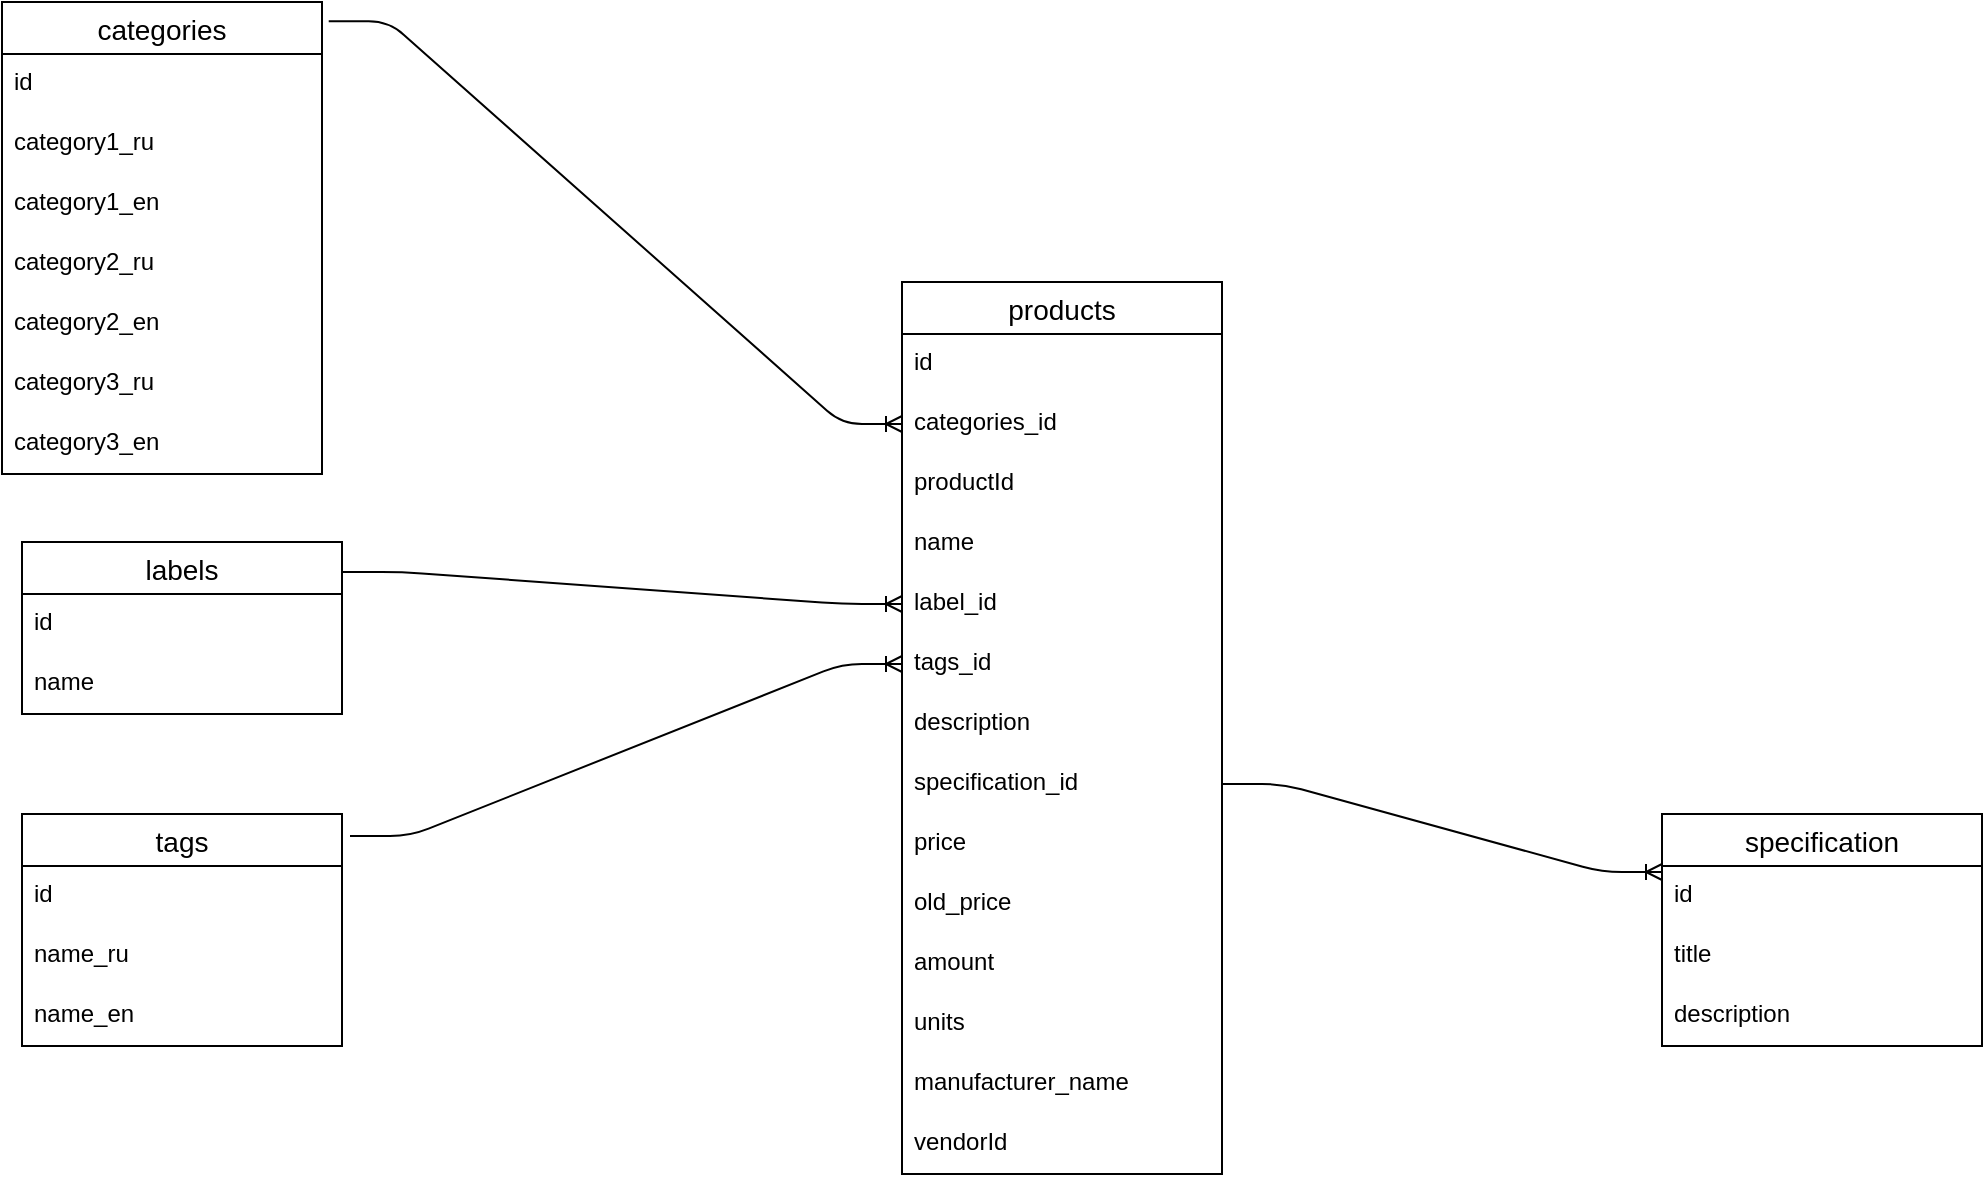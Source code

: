 <mxfile>
    <diagram id="36N0CH02LClI_VY_MF4J" name="Page-1">
        <mxGraphModel dx="1379" dy="1116" grid="1" gridSize="10" guides="1" tooltips="1" connect="1" arrows="1" fold="1" page="1" pageScale="1" pageWidth="2339" pageHeight="3300" math="0" shadow="0">
            <root>
                <mxCell id="0"/>
                <mxCell id="1" parent="0"/>
                <mxCell id="BFThYjjBlG5zubjrRYY2-1" value="products" style="swimlane;fontStyle=0;childLayout=stackLayout;horizontal=1;startSize=26;horizontalStack=0;resizeParent=1;resizeParentMax=0;resizeLast=0;collapsible=1;marginBottom=0;align=center;fontSize=14;" parent="1" vertex="1">
                    <mxGeometry x="1090" y="300" width="160" height="446" as="geometry"/>
                </mxCell>
                <mxCell id="BFThYjjBlG5zubjrRYY2-2" value="id" style="text;strokeColor=none;fillColor=none;spacingLeft=4;spacingRight=4;overflow=hidden;rotatable=0;points=[[0,0.5],[1,0.5]];portConstraint=eastwest;fontSize=12;" parent="BFThYjjBlG5zubjrRYY2-1" vertex="1">
                    <mxGeometry y="26" width="160" height="30" as="geometry"/>
                </mxCell>
                <mxCell id="BFThYjjBlG5zubjrRYY2-8" value="categories_id" style="text;strokeColor=none;fillColor=none;spacingLeft=4;spacingRight=4;overflow=hidden;rotatable=0;points=[[0,0.5],[1,0.5]];portConstraint=eastwest;fontSize=12;" parent="BFThYjjBlG5zubjrRYY2-1" vertex="1">
                    <mxGeometry y="56" width="160" height="30" as="geometry"/>
                </mxCell>
                <mxCell id="BFThYjjBlG5zubjrRYY2-4" value="productId" style="text;strokeColor=none;fillColor=none;spacingLeft=4;spacingRight=4;overflow=hidden;rotatable=0;points=[[0,0.5],[1,0.5]];portConstraint=eastwest;fontSize=12;" parent="BFThYjjBlG5zubjrRYY2-1" vertex="1">
                    <mxGeometry y="86" width="160" height="30" as="geometry"/>
                </mxCell>
                <mxCell id="BFThYjjBlG5zubjrRYY2-6" value="name" style="text;strokeColor=none;fillColor=none;spacingLeft=4;spacingRight=4;overflow=hidden;rotatable=0;points=[[0,0.5],[1,0.5]];portConstraint=eastwest;fontSize=12;" parent="BFThYjjBlG5zubjrRYY2-1" vertex="1">
                    <mxGeometry y="116" width="160" height="30" as="geometry"/>
                </mxCell>
                <mxCell id="BFThYjjBlG5zubjrRYY2-56" value="label_id&#10;" style="text;strokeColor=none;fillColor=none;spacingLeft=4;spacingRight=4;overflow=hidden;rotatable=0;points=[[0,0.5],[1,0.5]];portConstraint=eastwest;fontSize=12;" parent="BFThYjjBlG5zubjrRYY2-1" vertex="1">
                    <mxGeometry y="146" width="160" height="30" as="geometry"/>
                </mxCell>
                <mxCell id="BFThYjjBlG5zubjrRYY2-10" value="tags_id" style="text;strokeColor=none;fillColor=none;spacingLeft=4;spacingRight=4;overflow=hidden;rotatable=0;points=[[0,0.5],[1,0.5]];portConstraint=eastwest;fontSize=12;" parent="BFThYjjBlG5zubjrRYY2-1" vertex="1">
                    <mxGeometry y="176" width="160" height="30" as="geometry"/>
                </mxCell>
                <mxCell id="BFThYjjBlG5zubjrRYY2-11" value="description" style="text;strokeColor=none;fillColor=none;spacingLeft=4;spacingRight=4;overflow=hidden;rotatable=0;points=[[0,0.5],[1,0.5]];portConstraint=eastwest;fontSize=12;" parent="BFThYjjBlG5zubjrRYY2-1" vertex="1">
                    <mxGeometry y="206" width="160" height="30" as="geometry"/>
                </mxCell>
                <mxCell id="BFThYjjBlG5zubjrRYY2-49" value="specification_id" style="text;strokeColor=none;fillColor=none;spacingLeft=4;spacingRight=4;overflow=hidden;rotatable=0;points=[[0,0.5],[1,0.5]];portConstraint=eastwest;fontSize=12;" parent="BFThYjjBlG5zubjrRYY2-1" vertex="1">
                    <mxGeometry y="236" width="160" height="30" as="geometry"/>
                </mxCell>
                <mxCell id="BFThYjjBlG5zubjrRYY2-30" value="price" style="text;strokeColor=none;fillColor=none;spacingLeft=4;spacingRight=4;overflow=hidden;rotatable=0;points=[[0,0.5],[1,0.5]];portConstraint=eastwest;fontSize=12;" parent="BFThYjjBlG5zubjrRYY2-1" vertex="1">
                    <mxGeometry y="266" width="160" height="30" as="geometry"/>
                </mxCell>
                <mxCell id="BFThYjjBlG5zubjrRYY2-12" value="old_price" style="text;strokeColor=none;fillColor=none;spacingLeft=4;spacingRight=4;overflow=hidden;rotatable=0;points=[[0,0.5],[1,0.5]];portConstraint=eastwest;fontSize=12;" parent="BFThYjjBlG5zubjrRYY2-1" vertex="1">
                    <mxGeometry y="296" width="160" height="30" as="geometry"/>
                </mxCell>
                <mxCell id="BFThYjjBlG5zubjrRYY2-27" value="amount" style="text;strokeColor=none;fillColor=none;spacingLeft=4;spacingRight=4;overflow=hidden;rotatable=0;points=[[0,0.5],[1,0.5]];portConstraint=eastwest;fontSize=12;" parent="BFThYjjBlG5zubjrRYY2-1" vertex="1">
                    <mxGeometry y="326" width="160" height="30" as="geometry"/>
                </mxCell>
                <mxCell id="BFThYjjBlG5zubjrRYY2-28" value="units" style="text;strokeColor=none;fillColor=none;spacingLeft=4;spacingRight=4;overflow=hidden;rotatable=0;points=[[0,0.5],[1,0.5]];portConstraint=eastwest;fontSize=12;" parent="BFThYjjBlG5zubjrRYY2-1" vertex="1">
                    <mxGeometry y="356" width="160" height="30" as="geometry"/>
                </mxCell>
                <mxCell id="BFThYjjBlG5zubjrRYY2-29" value="manufacturer_name&#10;" style="text;strokeColor=none;fillColor=none;spacingLeft=4;spacingRight=4;overflow=hidden;rotatable=0;points=[[0,0.5],[1,0.5]];portConstraint=eastwest;fontSize=12;" parent="BFThYjjBlG5zubjrRYY2-1" vertex="1">
                    <mxGeometry y="386" width="160" height="30" as="geometry"/>
                </mxCell>
                <mxCell id="BFThYjjBlG5zubjrRYY2-5" value="vendorId" style="text;strokeColor=none;fillColor=none;spacingLeft=4;spacingRight=4;overflow=hidden;rotatable=0;points=[[0,0.5],[1,0.5]];portConstraint=eastwest;fontSize=12;" parent="BFThYjjBlG5zubjrRYY2-1" vertex="1">
                    <mxGeometry y="416" width="160" height="30" as="geometry"/>
                </mxCell>
                <mxCell id="BFThYjjBlG5zubjrRYY2-33" value="specification" style="swimlane;fontStyle=0;childLayout=stackLayout;horizontal=1;startSize=26;horizontalStack=0;resizeParent=1;resizeParentMax=0;resizeLast=0;collapsible=1;marginBottom=0;align=center;fontSize=14;" parent="1" vertex="1">
                    <mxGeometry x="1470" y="566" width="160" height="116" as="geometry"/>
                </mxCell>
                <mxCell id="BFThYjjBlG5zubjrRYY2-34" value="id" style="text;strokeColor=none;fillColor=none;spacingLeft=4;spacingRight=4;overflow=hidden;rotatable=0;points=[[0,0.5],[1,0.5]];portConstraint=eastwest;fontSize=12;" parent="BFThYjjBlG5zubjrRYY2-33" vertex="1">
                    <mxGeometry y="26" width="160" height="30" as="geometry"/>
                </mxCell>
                <mxCell id="BFThYjjBlG5zubjrRYY2-35" value="title" style="text;strokeColor=none;fillColor=none;spacingLeft=4;spacingRight=4;overflow=hidden;rotatable=0;points=[[0,0.5],[1,0.5]];portConstraint=eastwest;fontSize=12;" parent="BFThYjjBlG5zubjrRYY2-33" vertex="1">
                    <mxGeometry y="56" width="160" height="30" as="geometry"/>
                </mxCell>
                <mxCell id="BFThYjjBlG5zubjrRYY2-36" value="description" style="text;strokeColor=none;fillColor=none;spacingLeft=4;spacingRight=4;overflow=hidden;rotatable=0;points=[[0,0.5],[1,0.5]];portConstraint=eastwest;fontSize=12;" parent="BFThYjjBlG5zubjrRYY2-33" vertex="1">
                    <mxGeometry y="86" width="160" height="30" as="geometry"/>
                </mxCell>
                <mxCell id="BFThYjjBlG5zubjrRYY2-38" value="" style="edgeStyle=entityRelationEdgeStyle;fontSize=12;html=1;endArrow=ERoneToMany;entryX=0;entryY=0.25;entryDx=0;entryDy=0;" parent="1" source="BFThYjjBlG5zubjrRYY2-49" target="BFThYjjBlG5zubjrRYY2-33" edge="1">
                    <mxGeometry width="100" height="100" relative="1" as="geometry">
                        <mxPoint x="1250" y="776" as="sourcePoint"/>
                        <mxPoint x="1370" y="776" as="targetPoint"/>
                    </mxGeometry>
                </mxCell>
                <mxCell id="BFThYjjBlG5zubjrRYY2-39" value="categories" style="swimlane;fontStyle=0;childLayout=stackLayout;horizontal=1;startSize=26;horizontalStack=0;resizeParent=1;resizeParentMax=0;resizeLast=0;collapsible=1;marginBottom=0;align=center;fontSize=14;" parent="1" vertex="1">
                    <mxGeometry x="640" y="160" width="160" height="236" as="geometry"/>
                </mxCell>
                <mxCell id="BFThYjjBlG5zubjrRYY2-40" value="id" style="text;strokeColor=none;fillColor=none;spacingLeft=4;spacingRight=4;overflow=hidden;rotatable=0;points=[[0,0.5],[1,0.5]];portConstraint=eastwest;fontSize=12;" parent="BFThYjjBlG5zubjrRYY2-39" vertex="1">
                    <mxGeometry y="26" width="160" height="30" as="geometry"/>
                </mxCell>
                <mxCell id="BFThYjjBlG5zubjrRYY2-41" value="category1_ru" style="text;strokeColor=none;fillColor=none;spacingLeft=4;spacingRight=4;overflow=hidden;rotatable=0;points=[[0,0.5],[1,0.5]];portConstraint=eastwest;fontSize=12;" parent="BFThYjjBlG5zubjrRYY2-39" vertex="1">
                    <mxGeometry y="56" width="160" height="30" as="geometry"/>
                </mxCell>
                <mxCell id="BFThYjjBlG5zubjrRYY2-42" value="category1_en" style="text;strokeColor=none;fillColor=none;spacingLeft=4;spacingRight=4;overflow=hidden;rotatable=0;points=[[0,0.5],[1,0.5]];portConstraint=eastwest;fontSize=12;" parent="BFThYjjBlG5zubjrRYY2-39" vertex="1">
                    <mxGeometry y="86" width="160" height="30" as="geometry"/>
                </mxCell>
                <mxCell id="BFThYjjBlG5zubjrRYY2-44" value="category2_ru" style="text;strokeColor=none;fillColor=none;spacingLeft=4;spacingRight=4;overflow=hidden;rotatable=0;points=[[0,0.5],[1,0.5]];portConstraint=eastwest;fontSize=12;" parent="BFThYjjBlG5zubjrRYY2-39" vertex="1">
                    <mxGeometry y="116" width="160" height="30" as="geometry"/>
                </mxCell>
                <mxCell id="BFThYjjBlG5zubjrRYY2-48" value="category2_en" style="text;strokeColor=none;fillColor=none;spacingLeft=4;spacingRight=4;overflow=hidden;rotatable=0;points=[[0,0.5],[1,0.5]];portConstraint=eastwest;fontSize=12;" parent="BFThYjjBlG5zubjrRYY2-39" vertex="1">
                    <mxGeometry y="146" width="160" height="30" as="geometry"/>
                </mxCell>
                <mxCell id="BFThYjjBlG5zubjrRYY2-45" value="category3_ru" style="text;strokeColor=none;fillColor=none;spacingLeft=4;spacingRight=4;overflow=hidden;rotatable=0;points=[[0,0.5],[1,0.5]];portConstraint=eastwest;fontSize=12;" parent="BFThYjjBlG5zubjrRYY2-39" vertex="1">
                    <mxGeometry y="176" width="160" height="30" as="geometry"/>
                </mxCell>
                <mxCell id="BFThYjjBlG5zubjrRYY2-46" value="category3_en" style="text;strokeColor=none;fillColor=none;spacingLeft=4;spacingRight=4;overflow=hidden;rotatable=0;points=[[0,0.5],[1,0.5]];portConstraint=eastwest;fontSize=12;" parent="BFThYjjBlG5zubjrRYY2-39" vertex="1">
                    <mxGeometry y="206" width="160" height="30" as="geometry"/>
                </mxCell>
                <mxCell id="BFThYjjBlG5zubjrRYY2-50" value="tags" style="swimlane;fontStyle=0;childLayout=stackLayout;horizontal=1;startSize=26;horizontalStack=0;resizeParent=1;resizeParentMax=0;resizeLast=0;collapsible=1;marginBottom=0;align=center;fontSize=14;" parent="1" vertex="1">
                    <mxGeometry x="650" y="566" width="160" height="116" as="geometry"/>
                </mxCell>
                <mxCell id="BFThYjjBlG5zubjrRYY2-51" value="id" style="text;strokeColor=none;fillColor=none;spacingLeft=4;spacingRight=4;overflow=hidden;rotatable=0;points=[[0,0.5],[1,0.5]];portConstraint=eastwest;fontSize=12;" parent="BFThYjjBlG5zubjrRYY2-50" vertex="1">
                    <mxGeometry y="26" width="160" height="30" as="geometry"/>
                </mxCell>
                <mxCell id="BFThYjjBlG5zubjrRYY2-52" value="name_ru" style="text;strokeColor=none;fillColor=none;spacingLeft=4;spacingRight=4;overflow=hidden;rotatable=0;points=[[0,0.5],[1,0.5]];portConstraint=eastwest;fontSize=12;" parent="BFThYjjBlG5zubjrRYY2-50" vertex="1">
                    <mxGeometry y="56" width="160" height="30" as="geometry"/>
                </mxCell>
                <mxCell id="BFThYjjBlG5zubjrRYY2-53" value="name_en" style="text;strokeColor=none;fillColor=none;spacingLeft=4;spacingRight=4;overflow=hidden;rotatable=0;points=[[0,0.5],[1,0.5]];portConstraint=eastwest;fontSize=12;" parent="BFThYjjBlG5zubjrRYY2-50" vertex="1">
                    <mxGeometry y="86" width="160" height="30" as="geometry"/>
                </mxCell>
                <mxCell id="BFThYjjBlG5zubjrRYY2-54" value="" style="edgeStyle=entityRelationEdgeStyle;fontSize=12;html=1;endArrow=ERoneToMany;rounded=1;targetPerimeterSpacing=4;startSize=13;entryX=0;entryY=0.5;entryDx=0;entryDy=0;exitX=1.025;exitY=0.095;exitDx=0;exitDy=0;exitPerimeter=0;" parent="1" source="BFThYjjBlG5zubjrRYY2-50" target="BFThYjjBlG5zubjrRYY2-10" edge="1">
                    <mxGeometry width="100" height="100" relative="1" as="geometry">
                        <mxPoint x="950" y="840" as="sourcePoint"/>
                        <mxPoint x="1040" y="840" as="targetPoint"/>
                    </mxGeometry>
                </mxCell>
                <mxCell id="BFThYjjBlG5zubjrRYY2-55" value="" style="edgeStyle=entityRelationEdgeStyle;fontSize=12;html=1;endArrow=ERoneToMany;startSize=13;targetPerimeterSpacing=4;strokeColor=#000000;exitX=1.021;exitY=0.041;exitDx=0;exitDy=0;exitPerimeter=0;entryX=0;entryY=0.5;entryDx=0;entryDy=0;" parent="1" source="BFThYjjBlG5zubjrRYY2-39" target="BFThYjjBlG5zubjrRYY2-8" edge="1">
                    <mxGeometry width="100" height="100" relative="1" as="geometry">
                        <mxPoint x="790" y="670" as="sourcePoint"/>
                        <mxPoint x="890" y="570" as="targetPoint"/>
                    </mxGeometry>
                </mxCell>
                <mxCell id="BFThYjjBlG5zubjrRYY2-58" value="labels" style="swimlane;fontStyle=0;childLayout=stackLayout;horizontal=1;startSize=26;horizontalStack=0;resizeParent=1;resizeParentMax=0;resizeLast=0;collapsible=1;marginBottom=0;align=center;fontSize=14;" parent="1" vertex="1">
                    <mxGeometry x="650" y="430" width="160" height="86" as="geometry"/>
                </mxCell>
                <mxCell id="BFThYjjBlG5zubjrRYY2-59" value="id" style="text;strokeColor=none;fillColor=none;spacingLeft=4;spacingRight=4;overflow=hidden;rotatable=0;points=[[0,0.5],[1,0.5]];portConstraint=eastwest;fontSize=12;" parent="BFThYjjBlG5zubjrRYY2-58" vertex="1">
                    <mxGeometry y="26" width="160" height="30" as="geometry"/>
                </mxCell>
                <mxCell id="BFThYjjBlG5zubjrRYY2-60" value="name" style="text;strokeColor=none;fillColor=none;spacingLeft=4;spacingRight=4;overflow=hidden;rotatable=0;points=[[0,0.5],[1,0.5]];portConstraint=eastwest;fontSize=12;" parent="BFThYjjBlG5zubjrRYY2-58" vertex="1">
                    <mxGeometry y="56" width="160" height="30" as="geometry"/>
                </mxCell>
                <mxCell id="BFThYjjBlG5zubjrRYY2-63" value="" style="edgeStyle=entityRelationEdgeStyle;fontSize=12;html=1;endArrow=ERoneToMany;startSize=13;targetPerimeterSpacing=4;strokeColor=#000000;exitX=1;exitY=0.174;exitDx=0;exitDy=0;exitPerimeter=0;entryX=0;entryY=0.5;entryDx=0;entryDy=0;" parent="1" source="BFThYjjBlG5zubjrRYY2-58" target="BFThYjjBlG5zubjrRYY2-56" edge="1">
                    <mxGeometry width="100" height="100" relative="1" as="geometry">
                        <mxPoint x="840" y="460" as="sourcePoint"/>
                        <mxPoint x="980" y="460" as="targetPoint"/>
                    </mxGeometry>
                </mxCell>
            </root>
        </mxGraphModel>
    </diagram>
</mxfile>